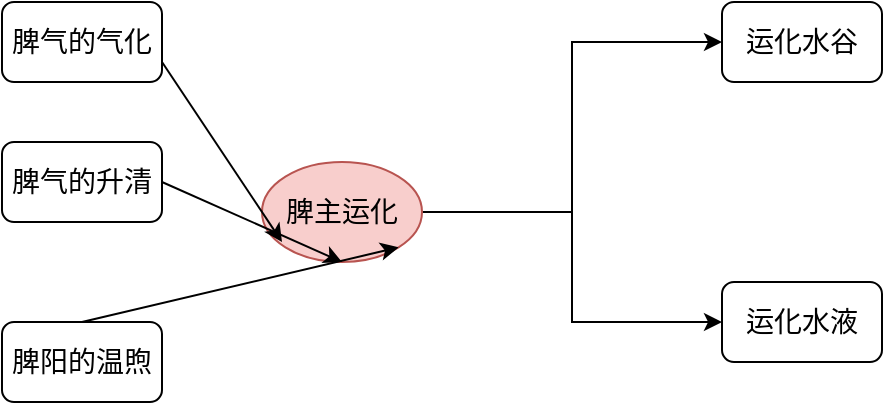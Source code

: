 <mxfile version="22.1.17" type="github">
  <diagram name="第 1 页" id="xqMwd2NSLPn6VQPM8lrx">
    <mxGraphModel dx="1050" dy="557" grid="1" gridSize="10" guides="1" tooltips="1" connect="1" arrows="1" fold="1" page="1" pageScale="1" pageWidth="827" pageHeight="1169" math="0" shadow="0">
      <root>
        <mxCell id="0" />
        <mxCell id="1" parent="0" />
        <mxCell id="-x6zuqcDCInKtSSKQxM8-12" style="edgeStyle=orthogonalEdgeStyle;rounded=0;orthogonalLoop=1;jettySize=auto;html=1;exitX=1;exitY=0.5;exitDx=0;exitDy=0;entryX=0;entryY=0.5;entryDx=0;entryDy=0;" edge="1" parent="1" source="-x6zuqcDCInKtSSKQxM8-1" target="-x6zuqcDCInKtSSKQxM8-10">
          <mxGeometry relative="1" as="geometry" />
        </mxCell>
        <mxCell id="-x6zuqcDCInKtSSKQxM8-13" style="edgeStyle=orthogonalEdgeStyle;rounded=0;orthogonalLoop=1;jettySize=auto;html=1;exitX=1;exitY=0.5;exitDx=0;exitDy=0;entryX=0;entryY=0.5;entryDx=0;entryDy=0;" edge="1" parent="1" source="-x6zuqcDCInKtSSKQxM8-1" target="-x6zuqcDCInKtSSKQxM8-11">
          <mxGeometry relative="1" as="geometry" />
        </mxCell>
        <mxCell id="-x6zuqcDCInKtSSKQxM8-1" value="脾主运化" style="ellipse;whiteSpace=wrap;html=1;fontSize=14;fillColor=#f8cecc;strokeColor=#b85450;" vertex="1" parent="1">
          <mxGeometry x="300" y="190" width="80" height="50" as="geometry" />
        </mxCell>
        <mxCell id="-x6zuqcDCInKtSSKQxM8-3" value="脾气的气化" style="rounded=1;whiteSpace=wrap;html=1;fontSize=14;" vertex="1" parent="1">
          <mxGeometry x="170" y="110" width="80" height="40" as="geometry" />
        </mxCell>
        <mxCell id="-x6zuqcDCInKtSSKQxM8-4" value="脾气的升清" style="rounded=1;whiteSpace=wrap;html=1;fontSize=14;" vertex="1" parent="1">
          <mxGeometry x="170" y="180" width="80" height="40" as="geometry" />
        </mxCell>
        <mxCell id="-x6zuqcDCInKtSSKQxM8-5" value="脾阳的温煦" style="rounded=1;whiteSpace=wrap;html=1;fontSize=14;" vertex="1" parent="1">
          <mxGeometry x="170" y="270" width="80" height="40" as="geometry" />
        </mxCell>
        <mxCell id="-x6zuqcDCInKtSSKQxM8-6" value="" style="endArrow=classic;html=1;rounded=0;entryX=0.125;entryY=0.8;entryDx=0;entryDy=0;entryPerimeter=0;exitX=1;exitY=0.75;exitDx=0;exitDy=0;" edge="1" parent="1" source="-x6zuqcDCInKtSSKQxM8-3" target="-x6zuqcDCInKtSSKQxM8-1">
          <mxGeometry width="50" height="50" relative="1" as="geometry">
            <mxPoint x="230" y="290" as="sourcePoint" />
            <mxPoint x="280" y="240" as="targetPoint" />
          </mxGeometry>
        </mxCell>
        <mxCell id="-x6zuqcDCInKtSSKQxM8-7" value="" style="endArrow=classic;html=1;rounded=0;entryX=0.5;entryY=1;entryDx=0;entryDy=0;" edge="1" parent="1" target="-x6zuqcDCInKtSSKQxM8-1">
          <mxGeometry width="50" height="50" relative="1" as="geometry">
            <mxPoint x="250" y="200" as="sourcePoint" />
            <mxPoint x="380" y="240" as="targetPoint" />
          </mxGeometry>
        </mxCell>
        <mxCell id="-x6zuqcDCInKtSSKQxM8-8" value="" style="endArrow=classic;html=1;rounded=0;entryX=1;entryY=1;entryDx=0;entryDy=0;exitX=0.5;exitY=0;exitDx=0;exitDy=0;" edge="1" parent="1" source="-x6zuqcDCInKtSSKQxM8-5" target="-x6zuqcDCInKtSSKQxM8-1">
          <mxGeometry width="50" height="50" relative="1" as="geometry">
            <mxPoint x="400" y="460" as="sourcePoint" />
            <mxPoint x="450" y="410" as="targetPoint" />
          </mxGeometry>
        </mxCell>
        <mxCell id="-x6zuqcDCInKtSSKQxM8-10" value="运化水谷" style="rounded=1;whiteSpace=wrap;html=1;fontSize=14;" vertex="1" parent="1">
          <mxGeometry x="530" y="110" width="80" height="40" as="geometry" />
        </mxCell>
        <mxCell id="-x6zuqcDCInKtSSKQxM8-11" value="运化水液" style="rounded=1;whiteSpace=wrap;html=1;fontSize=14;" vertex="1" parent="1">
          <mxGeometry x="530" y="250" width="80" height="40" as="geometry" />
        </mxCell>
      </root>
    </mxGraphModel>
  </diagram>
</mxfile>
